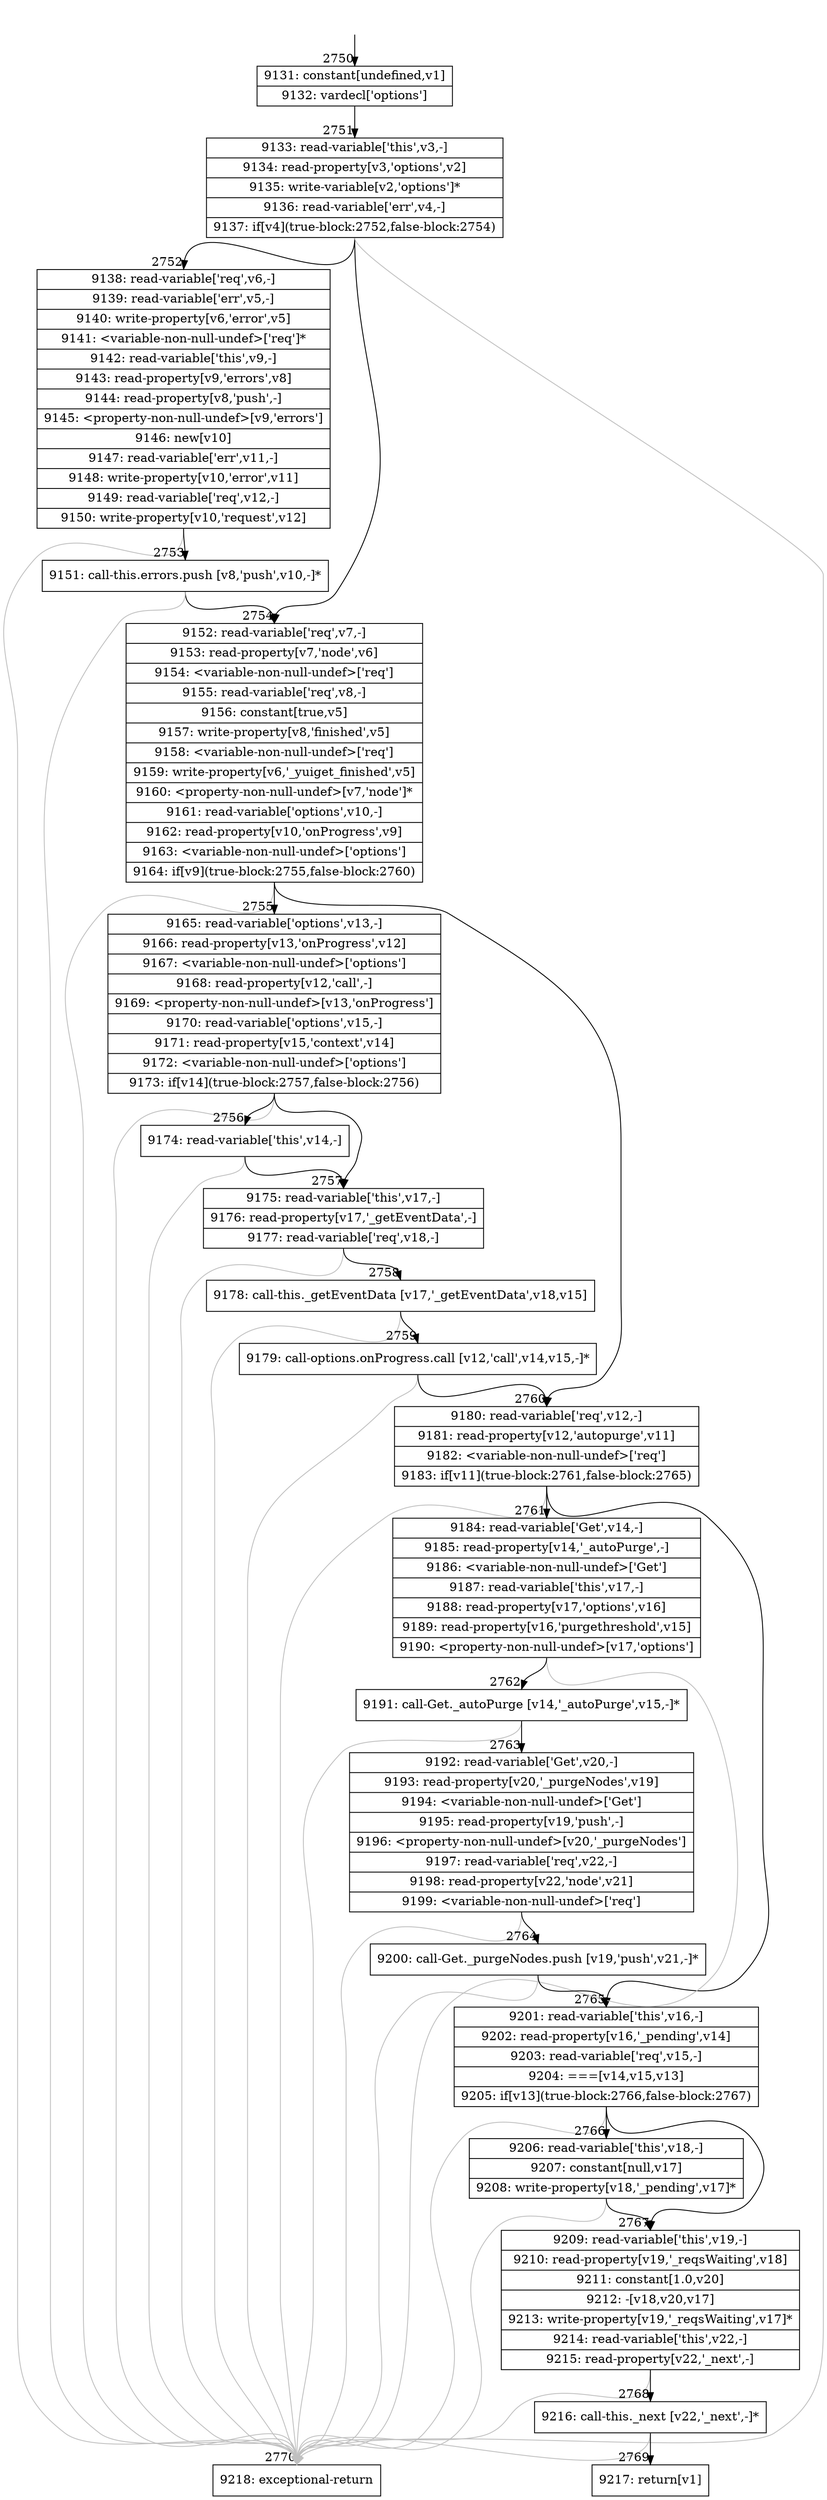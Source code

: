 digraph {
rankdir="TD"
BB_entry139[shape=none,label=""];
BB_entry139 -> BB2750 [tailport=s, headport=n, headlabel="    2750"]
BB2750 [shape=record label="{9131: constant[undefined,v1]|9132: vardecl['options']}" ] 
BB2750 -> BB2751 [tailport=s, headport=n, headlabel="      2751"]
BB2751 [shape=record label="{9133: read-variable['this',v3,-]|9134: read-property[v3,'options',v2]|9135: write-variable[v2,'options']*|9136: read-variable['err',v4,-]|9137: if[v4](true-block:2752,false-block:2754)}" ] 
BB2751 -> BB2752 [tailport=s, headport=n, headlabel="      2752"]
BB2751 -> BB2754 [tailport=s, headport=n, headlabel="      2754"]
BB2751 -> BB2770 [tailport=s, headport=n, color=gray, headlabel="      2770"]
BB2752 [shape=record label="{9138: read-variable['req',v6,-]|9139: read-variable['err',v5,-]|9140: write-property[v6,'error',v5]|9141: \<variable-non-null-undef\>['req']*|9142: read-variable['this',v9,-]|9143: read-property[v9,'errors',v8]|9144: read-property[v8,'push',-]|9145: \<property-non-null-undef\>[v9,'errors']|9146: new[v10]|9147: read-variable['err',v11,-]|9148: write-property[v10,'error',v11]|9149: read-variable['req',v12,-]|9150: write-property[v10,'request',v12]}" ] 
BB2752 -> BB2753 [tailport=s, headport=n, headlabel="      2753"]
BB2752 -> BB2770 [tailport=s, headport=n, color=gray]
BB2753 [shape=record label="{9151: call-this.errors.push [v8,'push',v10,-]*}" ] 
BB2753 -> BB2754 [tailport=s, headport=n]
BB2753 -> BB2770 [tailport=s, headport=n, color=gray]
BB2754 [shape=record label="{9152: read-variable['req',v7,-]|9153: read-property[v7,'node',v6]|9154: \<variable-non-null-undef\>['req']|9155: read-variable['req',v8,-]|9156: constant[true,v5]|9157: write-property[v8,'finished',v5]|9158: \<variable-non-null-undef\>['req']|9159: write-property[v6,'_yuiget_finished',v5]|9160: \<property-non-null-undef\>[v7,'node']*|9161: read-variable['options',v10,-]|9162: read-property[v10,'onProgress',v9]|9163: \<variable-non-null-undef\>['options']|9164: if[v9](true-block:2755,false-block:2760)}" ] 
BB2754 -> BB2755 [tailport=s, headport=n, headlabel="      2755"]
BB2754 -> BB2760 [tailport=s, headport=n, headlabel="      2760"]
BB2754 -> BB2770 [tailport=s, headport=n, color=gray]
BB2755 [shape=record label="{9165: read-variable['options',v13,-]|9166: read-property[v13,'onProgress',v12]|9167: \<variable-non-null-undef\>['options']|9168: read-property[v12,'call',-]|9169: \<property-non-null-undef\>[v13,'onProgress']|9170: read-variable['options',v15,-]|9171: read-property[v15,'context',v14]|9172: \<variable-non-null-undef\>['options']|9173: if[v14](true-block:2757,false-block:2756)}" ] 
BB2755 -> BB2757 [tailport=s, headport=n, headlabel="      2757"]
BB2755 -> BB2756 [tailport=s, headport=n, headlabel="      2756"]
BB2755 -> BB2770 [tailport=s, headport=n, color=gray]
BB2756 [shape=record label="{9174: read-variable['this',v14,-]}" ] 
BB2756 -> BB2757 [tailport=s, headport=n]
BB2756 -> BB2770 [tailport=s, headport=n, color=gray]
BB2757 [shape=record label="{9175: read-variable['this',v17,-]|9176: read-property[v17,'_getEventData',-]|9177: read-variable['req',v18,-]}" ] 
BB2757 -> BB2758 [tailport=s, headport=n, headlabel="      2758"]
BB2757 -> BB2770 [tailport=s, headport=n, color=gray]
BB2758 [shape=record label="{9178: call-this._getEventData [v17,'_getEventData',v18,v15]}" ] 
BB2758 -> BB2759 [tailport=s, headport=n, headlabel="      2759"]
BB2758 -> BB2770 [tailport=s, headport=n, color=gray]
BB2759 [shape=record label="{9179: call-options.onProgress.call [v12,'call',v14,v15,-]*}" ] 
BB2759 -> BB2760 [tailport=s, headport=n]
BB2759 -> BB2770 [tailport=s, headport=n, color=gray]
BB2760 [shape=record label="{9180: read-variable['req',v12,-]|9181: read-property[v12,'autopurge',v11]|9182: \<variable-non-null-undef\>['req']|9183: if[v11](true-block:2761,false-block:2765)}" ] 
BB2760 -> BB2761 [tailport=s, headport=n, headlabel="      2761"]
BB2760 -> BB2765 [tailport=s, headport=n, headlabel="      2765"]
BB2760 -> BB2770 [tailport=s, headport=n, color=gray]
BB2761 [shape=record label="{9184: read-variable['Get',v14,-]|9185: read-property[v14,'_autoPurge',-]|9186: \<variable-non-null-undef\>['Get']|9187: read-variable['this',v17,-]|9188: read-property[v17,'options',v16]|9189: read-property[v16,'purgethreshold',v15]|9190: \<property-non-null-undef\>[v17,'options']}" ] 
BB2761 -> BB2762 [tailport=s, headport=n, headlabel="      2762"]
BB2761 -> BB2770 [tailport=s, headport=n, color=gray]
BB2762 [shape=record label="{9191: call-Get._autoPurge [v14,'_autoPurge',v15,-]*}" ] 
BB2762 -> BB2763 [tailport=s, headport=n, headlabel="      2763"]
BB2762 -> BB2770 [tailport=s, headport=n, color=gray]
BB2763 [shape=record label="{9192: read-variable['Get',v20,-]|9193: read-property[v20,'_purgeNodes',v19]|9194: \<variable-non-null-undef\>['Get']|9195: read-property[v19,'push',-]|9196: \<property-non-null-undef\>[v20,'_purgeNodes']|9197: read-variable['req',v22,-]|9198: read-property[v22,'node',v21]|9199: \<variable-non-null-undef\>['req']}" ] 
BB2763 -> BB2764 [tailport=s, headport=n, headlabel="      2764"]
BB2763 -> BB2770 [tailport=s, headport=n, color=gray]
BB2764 [shape=record label="{9200: call-Get._purgeNodes.push [v19,'push',v21,-]*}" ] 
BB2764 -> BB2765 [tailport=s, headport=n]
BB2764 -> BB2770 [tailport=s, headport=n, color=gray]
BB2765 [shape=record label="{9201: read-variable['this',v16,-]|9202: read-property[v16,'_pending',v14]|9203: read-variable['req',v15,-]|9204: ===[v14,v15,v13]|9205: if[v13](true-block:2766,false-block:2767)}" ] 
BB2765 -> BB2766 [tailport=s, headport=n, headlabel="      2766"]
BB2765 -> BB2767 [tailport=s, headport=n, headlabel="      2767"]
BB2765 -> BB2770 [tailport=s, headport=n, color=gray]
BB2766 [shape=record label="{9206: read-variable['this',v18,-]|9207: constant[null,v17]|9208: write-property[v18,'_pending',v17]*}" ] 
BB2766 -> BB2767 [tailport=s, headport=n]
BB2766 -> BB2770 [tailport=s, headport=n, color=gray]
BB2767 [shape=record label="{9209: read-variable['this',v19,-]|9210: read-property[v19,'_reqsWaiting',v18]|9211: constant[1.0,v20]|9212: -[v18,v20,v17]|9213: write-property[v19,'_reqsWaiting',v17]*|9214: read-variable['this',v22,-]|9215: read-property[v22,'_next',-]}" ] 
BB2767 -> BB2768 [tailport=s, headport=n, headlabel="      2768"]
BB2767 -> BB2770 [tailport=s, headport=n, color=gray]
BB2768 [shape=record label="{9216: call-this._next [v22,'_next',-]*}" ] 
BB2768 -> BB2769 [tailport=s, headport=n, headlabel="      2769"]
BB2768 -> BB2770 [tailport=s, headport=n, color=gray]
BB2769 [shape=record label="{9217: return[v1]}" ] 
BB2770 [shape=record label="{9218: exceptional-return}" ] 
//#$~ 4835
}
